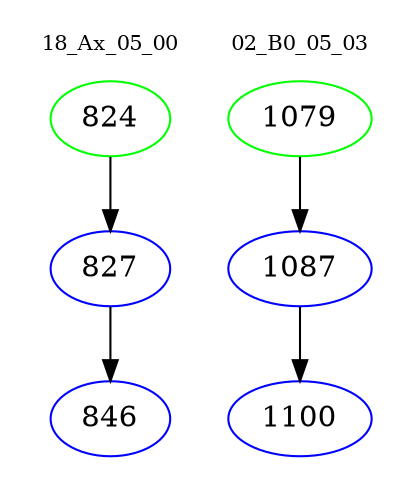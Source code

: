 digraph{
subgraph cluster_0 {
color = white
label = "18_Ax_05_00";
fontsize=10;
T0_824 [label="824", color="green"]
T0_824 -> T0_827 [color="black"]
T0_827 [label="827", color="blue"]
T0_827 -> T0_846 [color="black"]
T0_846 [label="846", color="blue"]
}
subgraph cluster_1 {
color = white
label = "02_B0_05_03";
fontsize=10;
T1_1079 [label="1079", color="green"]
T1_1079 -> T1_1087 [color="black"]
T1_1087 [label="1087", color="blue"]
T1_1087 -> T1_1100 [color="black"]
T1_1100 [label="1100", color="blue"]
}
}
